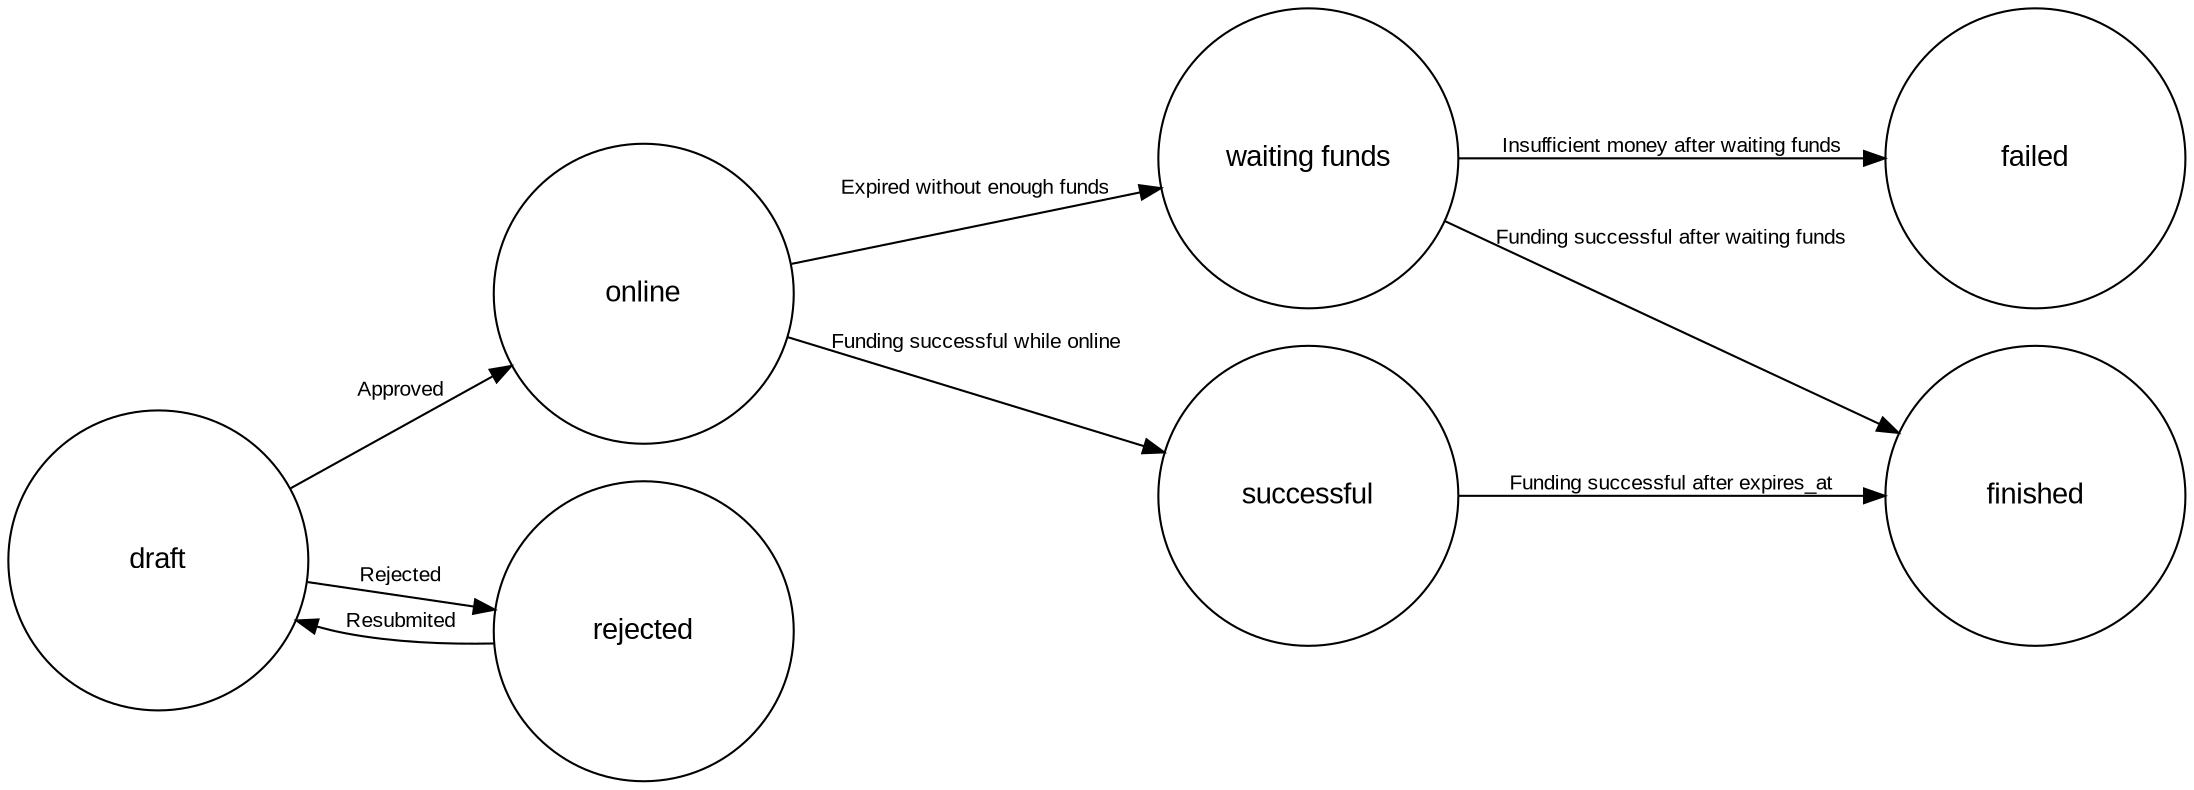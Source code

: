 digraph graphname {
  rankdir=LR;
  fontname="Arial";
  node [width=2,height=2,fontname="Arial"];
  draft -> online [label="Approved", fontsize="10", fontname="Arial"];
  draft -> rejected [label="Rejected", fontsize="10", fontname="Arial"];
  rejected -> draft [label="Resubmited", fontsize="10", fontname="Arial"];
  online -> "waiting funds" [label="Expired without enough funds", fontsize="10", fontname="Arial"];
  online -> successful [label="Funding successful while online", fontsize="10", fontname="Arial"];
  "waiting funds" -> failed [label="Insufficient money after waiting funds", fontsize="10", fontname="Arial"];
  "waiting funds" -> finished [label="Funding successful after waiting funds", fontsize="10", fontname="Arial"];
  successful -> finished [label="Funding successful after expires_at", fontsize="10", fontname="Arial"];
}
